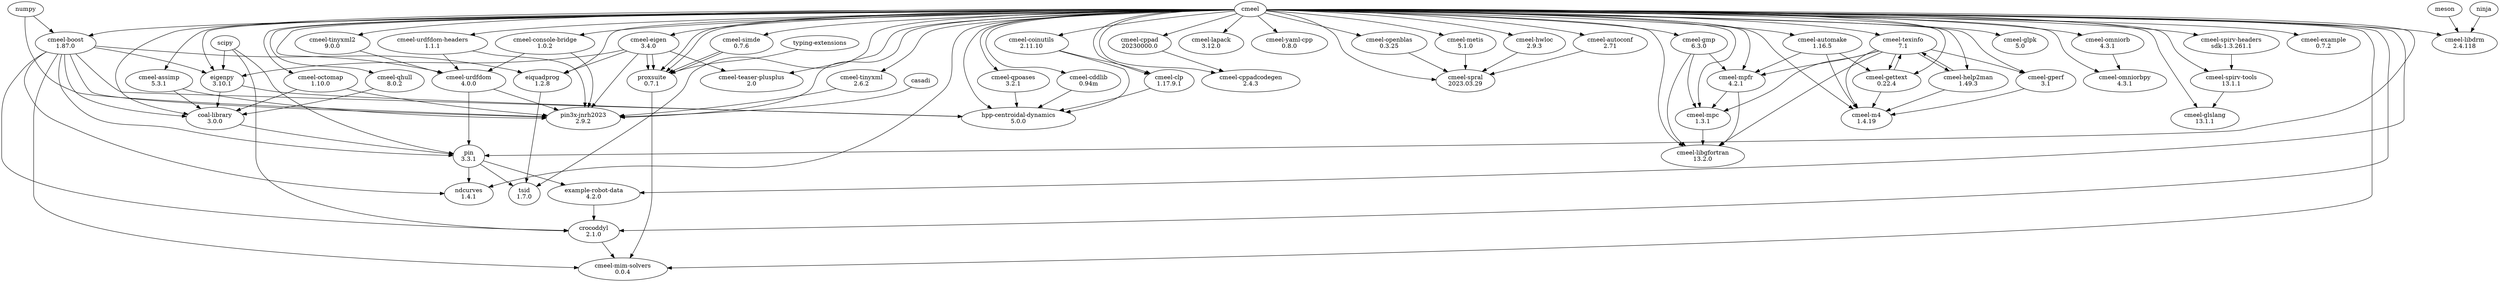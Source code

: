 digraph {
	"cmeel-example" [label="cmeel-example
0.7.2" URL="https://github.com/cmake-wheel/cmeel-example"]
	cmeel -> "cmeel-example"
	"cmeel-boost" [label="cmeel-boost
1.87.0" URL="https://github.com/cmake-wheel/cmeel-boost"]
	cmeel -> "cmeel-boost"
	numpy -> "cmeel-boost"
	"cmeel-eigen" [label="cmeel-eigen
3.4.0" URL="https://github.com/cmake-wheel/cmeel-eigen"]
	cmeel -> "cmeel-eigen"
	eigenpy [label="eigenpy
3.10.1" URL="https://github.com/cmake-wheel/eigenpy"]
	cmeel -> eigenpy
	"cmeel-boost" -> eigenpy
	"cmeel-eigen" -> eigenpy
	scipy -> eigenpy
	"coal-library" [label="coal-library
3.0.0" URL="https://github.com/cmake-wheel/coal"]
	cmeel -> "coal-library"
	"cmeel-assimp" -> "coal-library"
	"cmeel-boost" -> "coal-library"
	"cmeel-octomap" -> "coal-library"
	"cmeel-qhull" -> "coal-library"
	eigenpy -> "coal-library"
	"cmeel-assimp" [label="cmeel-assimp
5.3.1" URL="https://github.com/cmake-wheel/cmeel-assimp"]
	cmeel -> "cmeel-assimp"
	"cmeel-octomap" [label="cmeel-octomap
1.10.0" URL="https://github.com/cmake-wheel/cmeel-octomap"]
	cmeel -> "cmeel-octomap"
	"cmeel-urdfdom-headers" [label="cmeel-urdfdom-headers
1.1.1" URL="https://github.com/cmake-wheel/cmeel-urdfdom-headers"]
	cmeel -> "cmeel-urdfdom-headers"
	"cmeel-urdfdom" [label="cmeel-urdfdom
4.0.0" URL="https://github.com/cmake-wheel/cmeel-urdfdom"]
	cmeel -> "cmeel-urdfdom"
	"cmeel-console-bridge" -> "cmeel-urdfdom"
	"cmeel-tinyxml2" -> "cmeel-urdfdom"
	"cmeel-urdfdom-headers" -> "cmeel-urdfdom"
	"cmeel-console-bridge" [label="cmeel-console-bridge
1.0.2" URL="https://github.com/cmake-wheel/cmeel-console-bridge"]
	cmeel -> "cmeel-console-bridge"
	"cmeel-tinyxml" [label="cmeel-tinyxml
2.6.2" URL="https://github.com/cmake-wheel/cmeel-tinyxml"]
	cmeel -> "cmeel-tinyxml"
	pin [label="pin
3.3.1" URL="https://github.com/cmake-wheel/pinocchio"]
	cmeel -> pin
	"cmeel-boost" -> pin
	"cmeel-urdfdom" -> pin
	"coal-library" -> pin
	scipy -> pin
	"example-robot-data" [label="example-robot-data
4.2.0" URL="https://github.com/cmake-wheel/example-robot-data"]
	cmeel -> "example-robot-data"
	pin -> "example-robot-data"
	tsid [label="tsid
1.7.0" URL="https://github.com/cmake-wheel/tsid"]
	cmeel -> tsid
	eiquadprog -> tsid
	pin -> tsid
	crocoddyl [label="crocoddyl
2.1.0" URL="https://github.com/cmake-wheel/crocoddyl"]
	cmeel -> crocoddyl
	"cmeel-boost" -> crocoddyl
	"example-robot-data" -> crocoddyl
	scipy -> crocoddyl
	eiquadprog [label="eiquadprog
1.2.8" URL="https://github.com/cmake-wheel/eiquadprog"]
	cmeel -> eiquadprog
	"cmeel-boost" -> eiquadprog
	"cmeel-eigen" -> eiquadprog
	ndcurves [label="ndcurves
1.4.1" URL="https://github.com/cmake-wheel/ndcurves"]
	cmeel -> ndcurves
	"cmeel-boost" -> ndcurves
	pin -> ndcurves
	"cmeel-cppad" [label="cmeel-cppad
20230000.0" URL="https://github.com/cmake-wheel/cmeel-cppad"]
	cmeel -> "cmeel-cppad"
	"cmeel-cppadcodegen" [label="cmeel-cppadcodegen
2.4.3" URL="https://github.com/cmake-wheel/cmeel-cppadcodegen"]
	cmeel -> "cmeel-cppadcodegen"
	"cmeel-cppad" -> "cmeel-cppadcodegen"
	"cmeel-simde" [label="cmeel-simde
0.7.6" URL="https://github.com/cmake-wheel/cmeel-simde"]
	cmeel -> "cmeel-simde"
	"cmeel-lapack" [label="cmeel-lapack
3.12.0" URL="https://github.com/cmake-wheel/cmeel-lapack"]
	cmeel -> "cmeel-lapack"
	"cmeel-qhull" [label="cmeel-qhull
8.0.2" URL="https://github.com/cmake-wheel/cmeel-qhull"]
	cmeel -> "cmeel-qhull"
	"cmeel-yaml-cpp" [label="cmeel-yaml-cpp
0.8.0" URL="https://github.com/cmake-wheel/cmeel-yaml-cpp"]
	cmeel -> "cmeel-yaml-cpp"
	"cmeel-openblas" [label="cmeel-openblas
0.3.25" URL="https://github.com/cmake-wheel/cmeel-openblas"]
	cmeel -> "cmeel-openblas"
	"cmeel-tinyxml2" [label="cmeel-tinyxml2
9.0.0" URL="https://github.com/cmake-wheel/cmeel-tinyxml2"]
	cmeel -> "cmeel-tinyxml2"
	"cmeel-gmp" [label="cmeel-gmp
6.3.0" URL="https://github.com/cmake-wheel/cmeel-gmp"]
	cmeel -> "cmeel-gmp"
	"cmeel-texinfo" [label="cmeel-texinfo
7.1" URL="https://github.com/cmake-wheel/cmeel-texinfo"]
	cmeel -> "cmeel-texinfo"
	"cmeel-gettext" -> "cmeel-texinfo"
	"cmeel-help2man" -> "cmeel-texinfo"
	"cmeel-gperf" [label="cmeel-gperf
3.1" URL="https://github.com/cmake-wheel/cmeel-gperf"]
	cmeel -> "cmeel-gperf"
	"cmeel-texinfo" -> "cmeel-gperf"
	"cmeel-gettext" [label="cmeel-gettext
0.22.4" URL="https://github.com/cmake-wheel/cmeel-gettext"]
	cmeel -> "cmeel-gettext"
	"cmeel-automake" -> "cmeel-gettext"
	"cmeel-texinfo" -> "cmeel-gettext"
	"cmeel-mpfr" [label="cmeel-mpfr
4.2.1" URL="https://github.com/cmake-wheel/cmeel-mpfr"]
	cmeel -> "cmeel-mpfr"
	"cmeel-automake" -> "cmeel-mpfr"
	"cmeel-gmp" -> "cmeel-mpfr"
	"cmeel-texinfo" -> "cmeel-mpfr"
	"cmeel-mpc" [label="cmeel-mpc
1.3.1" URL="https://github.com/cmake-wheel/cmeel-mpc"]
	cmeel -> "cmeel-mpc"
	"cmeel-gmp" -> "cmeel-mpc"
	"cmeel-mpfr" -> "cmeel-mpc"
	"cmeel-texinfo" -> "cmeel-mpc"
	"cmeel-metis" [label="cmeel-metis
5.1.0" URL="https://github.com/cmake-wheel/cmeel-metis"]
	cmeel -> "cmeel-metis"
	"cmeel-hwloc" [label="cmeel-hwloc
2.9.3" URL="https://github.com/cmake-wheel/cmeel-hwloc"]
	cmeel -> "cmeel-hwloc"
	"cmeel-spral" [label="cmeel-spral
2023.03.29" URL="https://github.com/cmake-wheel/cmeel-spral"]
	cmeel -> "cmeel-spral"
	"cmeel-autoconf" -> "cmeel-spral"
	"cmeel-hwloc" -> "cmeel-spral"
	"cmeel-metis" -> "cmeel-spral"
	"cmeel-openblas" -> "cmeel-spral"
	"pin3x-jnrh2023" [label="pin3x-jnrh2023
2.9.2" URL="https://github.com/cmake-wheel/pin3x-jnrh"]
	casadi -> "pin3x-jnrh2023"
	cmeel -> "pin3x-jnrh2023"
	"cmeel-assimp" -> "pin3x-jnrh2023"
	"cmeel-boost" -> "pin3x-jnrh2023"
	"cmeel-console-bridge" -> "pin3x-jnrh2023"
	"cmeel-eigen" -> "pin3x-jnrh2023"
	"cmeel-octomap" -> "pin3x-jnrh2023"
	"cmeel-tinyxml" -> "pin3x-jnrh2023"
	"cmeel-urdfdom" -> "pin3x-jnrh2023"
	"cmeel-urdfdom-headers" -> "pin3x-jnrh2023"
	numpy -> "pin3x-jnrh2023"
	"cmeel-help2man" [label="cmeel-help2man
1.49.3" URL="https://github.com/cmake-wheel/cmeel-help2man"]
	cmeel -> "cmeel-help2man"
	"cmeel-texinfo" -> "cmeel-help2man"
	"cmeel-m4" [label="cmeel-m4
1.4.19" URL="https://github.com/cmake-wheel/cmeel-m4"]
	cmeel -> "cmeel-m4"
	"cmeel-automake" -> "cmeel-m4"
	"cmeel-gettext" -> "cmeel-m4"
	"cmeel-gperf" -> "cmeel-m4"
	"cmeel-help2man" -> "cmeel-m4"
	"cmeel-texinfo" -> "cmeel-m4"
	"cmeel-autoconf" [label="cmeel-autoconf
2.71" URL="https://github.com/cmake-wheel/cmeel-autoconf"]
	cmeel -> "cmeel-autoconf"
	"cmeel-automake" [label="cmeel-automake
1.16.5" URL="https://github.com/cmake-wheel/cmeel-automake"]
	cmeel -> "cmeel-automake"
	"cmeel-libgfortran" [label="cmeel-libgfortran
13.2.0" URL="https://github.com/cmake-wheel/cmeel-libgfortran"]
	cmeel -> "cmeel-libgfortran"
	"cmeel-gmp" -> "cmeel-libgfortran"
	"cmeel-mpc" -> "cmeel-libgfortran"
	"cmeel-mpfr" -> "cmeel-libgfortran"
	"cmeel-texinfo" -> "cmeel-libgfortran"
	"cmeel-qpoases" [label="cmeel-qpoases
3.2.1" URL="https://github.com/cmake-wheel/cmeel-qpoases"]
	cmeel -> "cmeel-qpoases"
	"cmeel-cddlib" [label="cmeel-cddlib
0.94m" URL="https://github.com/cmake-wheel/cmeel-cddlib"]
	cmeel -> "cmeel-cddlib"
	"cmeel-coinutils" [label="cmeel-coinutils
2.11.10" URL="https://github.com/cmake-wheel/cmeel-coinutils"]
	cmeel -> "cmeel-coinutils"
	"cmeel-clp" [label="cmeel-clp
1.17.9.1" URL="https://github.com/cmake-wheel/cmeel-clp"]
	cmeel -> "cmeel-clp"
	"cmeel-coinutils" -> "cmeel-clp"
	"cmeel-glpk" [label="cmeel-glpk
5.0" URL="https://github.com/cmake-wheel/cmeel-glpk"]
	cmeel -> "cmeel-glpk"
	"cmeel-omniorb" [label="cmeel-omniorb
4.3.1" URL="https://github.com/cmake-wheel/cmeel-omniorb"]
	cmeel -> "cmeel-omniorb"
	"cmeel-omniorbpy" [label="cmeel-omniorbpy
4.3.1" URL="https://github.com/cmake-wheel/cmeel-omniorbpy"]
	cmeel -> "cmeel-omniorbpy"
	"cmeel-omniorb" -> "cmeel-omniorbpy"
	"cmeel-libdrm" [label="cmeel-libdrm
2.4.118" URL="https://github.com/cmake-wheel/cmeel-libdrm"]
	cmeel -> "cmeel-libdrm"
	meson -> "cmeel-libdrm"
	ninja -> "cmeel-libdrm"
	"cmeel-spirv-headers" [label="cmeel-spirv-headers
sdk-1.3.261.1" URL="https://github.com/cmake-wheel/cmeel-spirv-headers"]
	cmeel -> "cmeel-spirv-headers"
	"cmeel-mim-solvers" [label="cmeel-mim-solvers
0.0.4" URL="https://github.com/cmake-wheel/mim_solvers"]
	cmeel -> "cmeel-mim-solvers"
	"cmeel-boost" -> "cmeel-mim-solvers"
	crocoddyl -> "cmeel-mim-solvers"
	proxsuite -> "cmeel-mim-solvers"
	"cmeel-spirv-tools" [label="cmeel-spirv-tools
13.1.1" URL="https://github.com/cmake-wheel/cmeel-spirv-tools"]
	cmeel -> "cmeel-spirv-tools"
	"cmeel-spirv-headers" -> "cmeel-spirv-tools"
	"cmeel-glslang" [label="cmeel-glslang
13.1.1" URL="https://github.com/cmake-wheel/cmeel-glslang"]
	cmeel -> "cmeel-glslang"
	"cmeel-spirv-tools" -> "cmeel-glslang"
	"hpp-centroidal-dynamics" [label="hpp-centroidal-dynamics
5.0.0" URL="https://github.com/cmake-wheel/hpp-centroidal-dynamics"]
	cmeel -> "hpp-centroidal-dynamics"
	"cmeel-boost" -> "hpp-centroidal-dynamics"
	"cmeel-cddlib" -> "hpp-centroidal-dynamics"
	"cmeel-clp" -> "hpp-centroidal-dynamics"
	"cmeel-coinutils" -> "hpp-centroidal-dynamics"
	"cmeel-qpoases" -> "hpp-centroidal-dynamics"
	eigenpy -> "hpp-centroidal-dynamics"
	proxsuite [label="proxsuite
0.6.1" URL="https://github.com/cmake-wheel/proxsuite"]
	cmeel -> proxsuite
	"cmeel-eigen" -> proxsuite
	"cmeel-simde" -> proxsuite
	"cmeel-teaser-plusplus" [label="cmeel-teaser-plusplus
2.0" URL="https://github.com/cmake-wheel/cmeel-teaser-plusplus"]
	cmeel -> "cmeel-teaser-plusplus"
	"cmeel-eigen" -> "cmeel-teaser-plusplus"
	proxsuite [label="proxsuite
0.7.1" URL="https://github.com/Simple-Robotics/proxsuite"]
	cmeel -> proxsuite
	"cmeel-eigen" -> proxsuite
	"cmeel-simde" -> proxsuite
	"typing-extensions" -> proxsuite
}
